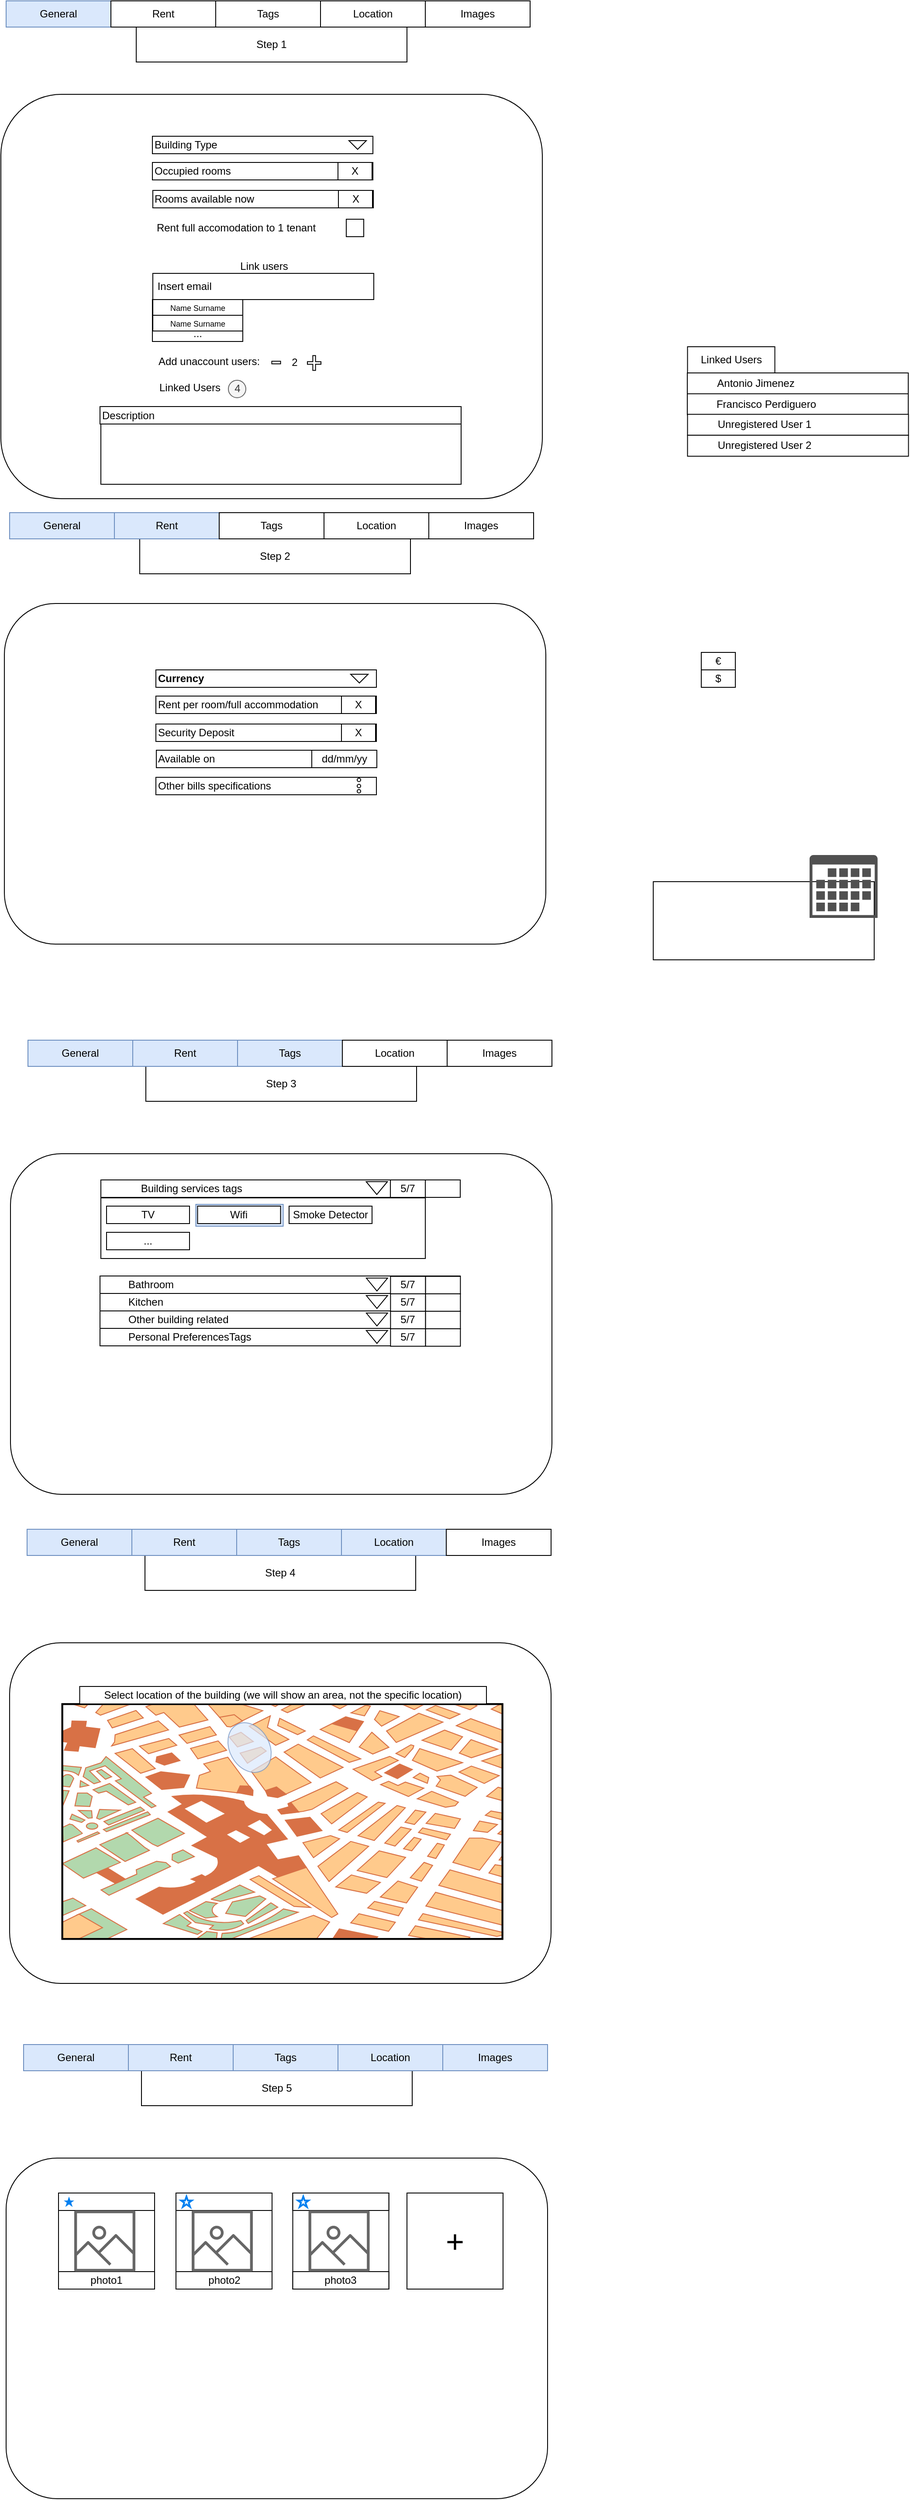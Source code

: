 <mxfile version="22.0.4" type="device">
  <diagram name="Create Building&#39;s Post" id="58qk8amYZC4i2tyVc62f">
    <mxGraphModel dx="1434" dy="774" grid="1" gridSize="10" guides="1" tooltips="1" connect="1" arrows="1" fold="1" page="1" pageScale="1" pageWidth="827" pageHeight="1169" math="0" shadow="0">
      <root>
        <mxCell id="dsDYB3K5QXEbDidPds9u-0" />
        <mxCell id="dsDYB3K5QXEbDidPds9u-1" parent="dsDYB3K5QXEbDidPds9u-0" />
        <mxCell id="wt2irbwT1ydWuY7uJc_d-68" value="" style="rounded=1;whiteSpace=wrap;html=1;" parent="dsDYB3K5QXEbDidPds9u-1" vertex="1">
          <mxGeometry x="344" y="157" width="620" height="463" as="geometry" />
        </mxCell>
        <mxCell id="xL-tOzKnqsiwL6wojlu8-9" value="4" style="ellipse;whiteSpace=wrap;html=1;aspect=fixed;fillColor=#f5f5f5;fontColor=#333333;strokeColor=#666666;" parent="dsDYB3K5QXEbDidPds9u-1" vertex="1">
          <mxGeometry x="604.5" y="484.37" width="20" height="20" as="geometry" />
        </mxCell>
        <mxCell id="wt2irbwT1ydWuY7uJc_d-73" value="&lt;div align=&quot;left&quot;&gt;Building Type&lt;br&gt;&lt;/div&gt;" style="rounded=0;whiteSpace=wrap;html=1;align=left;" parent="dsDYB3K5QXEbDidPds9u-1" vertex="1">
          <mxGeometry x="517.5" y="205" width="252.5" height="20" as="geometry" />
        </mxCell>
        <mxCell id="wt2irbwT1ydWuY7uJc_d-74" value="" style="triangle;whiteSpace=wrap;html=1;rotation=90;" parent="dsDYB3K5QXEbDidPds9u-1" vertex="1">
          <mxGeometry x="747.5" y="205" width="10" height="20" as="geometry" />
        </mxCell>
        <mxCell id="wt2irbwT1ydWuY7uJc_d-75" value="Occupied rooms" style="rounded=0;whiteSpace=wrap;html=1;align=left;" parent="dsDYB3K5QXEbDidPds9u-1" vertex="1">
          <mxGeometry x="517.5" y="235" width="252.5" height="20" as="geometry" />
        </mxCell>
        <mxCell id="wt2irbwT1ydWuY7uJc_d-76" value="X " style="rounded=0;whiteSpace=wrap;html=1;" parent="dsDYB3K5QXEbDidPds9u-1" vertex="1">
          <mxGeometry x="730" y="235" width="39" height="20" as="geometry" />
        </mxCell>
        <mxCell id="wt2irbwT1ydWuY7uJc_d-77" value="Rooms available now" style="rounded=0;whiteSpace=wrap;html=1;align=left;" parent="dsDYB3K5QXEbDidPds9u-1" vertex="1">
          <mxGeometry x="518" y="267" width="252.5" height="20" as="geometry" />
        </mxCell>
        <mxCell id="wt2irbwT1ydWuY7uJc_d-78" value="X " style="rounded=0;whiteSpace=wrap;html=1;" parent="dsDYB3K5QXEbDidPds9u-1" vertex="1">
          <mxGeometry x="730.5" y="267" width="39" height="20" as="geometry" />
        </mxCell>
        <mxCell id="wt2irbwT1ydWuY7uJc_d-79" value="&amp;nbsp;Insert email" style="rounded=0;whiteSpace=wrap;html=1;align=left;" parent="dsDYB3K5QXEbDidPds9u-1" vertex="1">
          <mxGeometry x="518" y="362" width="253" height="30" as="geometry" />
        </mxCell>
        <mxCell id="wt2irbwT1ydWuY7uJc_d-80" value="" style="rounded=0;whiteSpace=wrap;html=1;" parent="dsDYB3K5QXEbDidPds9u-1" vertex="1">
          <mxGeometry x="517.5" y="392" width="103.5" height="48" as="geometry" />
        </mxCell>
        <mxCell id="wt2irbwT1ydWuY7uJc_d-81" value="Step 1" style="rounded=0;whiteSpace=wrap;html=1;" parent="dsDYB3K5QXEbDidPds9u-1" vertex="1">
          <mxGeometry x="499" y="80" width="310" height="40" as="geometry" />
        </mxCell>
        <mxCell id="wt2irbwT1ydWuY7uJc_d-82" value="" style="rounded=1;whiteSpace=wrap;html=1;" parent="dsDYB3K5QXEbDidPds9u-1" vertex="1">
          <mxGeometry x="348" y="740" width="620" height="390" as="geometry" />
        </mxCell>
        <mxCell id="wt2irbwT1ydWuY7uJc_d-83" value="Rent per room/full accommodation" style="rounded=0;whiteSpace=wrap;html=1;align=left;" parent="dsDYB3K5QXEbDidPds9u-1" vertex="1">
          <mxGeometry x="521.5" y="846" width="252.5" height="20" as="geometry" />
        </mxCell>
        <mxCell id="wt2irbwT1ydWuY7uJc_d-84" value="Security Deposit" style="rounded=0;whiteSpace=wrap;html=1;align=left;" parent="dsDYB3K5QXEbDidPds9u-1" vertex="1">
          <mxGeometry x="521.5" y="878" width="252.5" height="20" as="geometry" />
        </mxCell>
        <mxCell id="wt2irbwT1ydWuY7uJc_d-85" value="X " style="rounded=0;whiteSpace=wrap;html=1;" parent="dsDYB3K5QXEbDidPds9u-1" vertex="1">
          <mxGeometry x="734" y="878" width="39" height="20" as="geometry" />
        </mxCell>
        <mxCell id="wt2irbwT1ydWuY7uJc_d-86" value="Available on" style="rounded=0;whiteSpace=wrap;html=1;align=left;" parent="dsDYB3K5QXEbDidPds9u-1" vertex="1">
          <mxGeometry x="522" y="908" width="252.5" height="20" as="geometry" />
        </mxCell>
        <mxCell id="wt2irbwT1ydWuY7uJc_d-87" value="dd/mm/yy" style="rounded=0;whiteSpace=wrap;html=1;" parent="dsDYB3K5QXEbDidPds9u-1" vertex="1">
          <mxGeometry x="700" y="908" width="74.5" height="20" as="geometry" />
        </mxCell>
        <mxCell id="wt2irbwT1ydWuY7uJc_d-88" value="Step 2" style="rounded=0;whiteSpace=wrap;html=1;" parent="dsDYB3K5QXEbDidPds9u-1" vertex="1">
          <mxGeometry x="503" y="666" width="310" height="40" as="geometry" />
        </mxCell>
        <mxCell id="wt2irbwT1ydWuY7uJc_d-89" value="X " style="rounded=0;whiteSpace=wrap;html=1;" parent="dsDYB3K5QXEbDidPds9u-1" vertex="1">
          <mxGeometry x="734" y="846" width="39" height="20" as="geometry" />
        </mxCell>
        <mxCell id="wt2irbwT1ydWuY7uJc_d-90" value="Currency" style="rounded=0;whiteSpace=wrap;html=1;align=left;fontStyle=1" parent="dsDYB3K5QXEbDidPds9u-1" vertex="1">
          <mxGeometry x="521.5" y="816" width="252.5" height="20" as="geometry" />
        </mxCell>
        <mxCell id="wt2irbwT1ydWuY7uJc_d-91" value="" style="triangle;whiteSpace=wrap;html=1;rotation=90;" parent="dsDYB3K5QXEbDidPds9u-1" vertex="1">
          <mxGeometry x="749.5" y="816" width="10" height="20" as="geometry" />
        </mxCell>
        <mxCell id="wt2irbwT1ydWuY7uJc_d-92" value="Other bills specifications" style="rounded=0;whiteSpace=wrap;html=1;align=left;" parent="dsDYB3K5QXEbDidPds9u-1" vertex="1">
          <mxGeometry x="521.5" y="939" width="252.5" height="20" as="geometry" />
        </mxCell>
        <mxCell id="wt2irbwT1ydWuY7uJc_d-93" value="" style="rounded=0;whiteSpace=wrap;html=1;" parent="dsDYB3K5QXEbDidPds9u-1" vertex="1">
          <mxGeometry x="1091" y="1058.5" width="253" height="89.5" as="geometry" />
        </mxCell>
        <mxCell id="wt2irbwT1ydWuY7uJc_d-94" value="" style="rounded=1;whiteSpace=wrap;html=1;" parent="dsDYB3K5QXEbDidPds9u-1" vertex="1">
          <mxGeometry x="355" y="1370" width="620" height="390" as="geometry" />
        </mxCell>
        <mxCell id="wt2irbwT1ydWuY7uJc_d-95" value="&amp;nbsp;&amp;nbsp;&amp;nbsp;&amp;nbsp;&amp;nbsp;&amp;nbsp;&amp;nbsp;&amp;nbsp;&amp;nbsp;&amp;nbsp;&amp;nbsp;&amp;nbsp; Building services tags" style="rounded=0;whiteSpace=wrap;html=1;align=left;" parent="dsDYB3K5QXEbDidPds9u-1" vertex="1">
          <mxGeometry x="458.5" y="1400" width="411.5" height="20" as="geometry" />
        </mxCell>
        <mxCell id="wt2irbwT1ydWuY7uJc_d-96" value="Step 3" style="rounded=0;whiteSpace=wrap;html=1;" parent="dsDYB3K5QXEbDidPds9u-1" vertex="1">
          <mxGeometry x="510" y="1270" width="310" height="40" as="geometry" />
        </mxCell>
        <mxCell id="wt2irbwT1ydWuY7uJc_d-97" value="&amp;nbsp;&amp;nbsp;&amp;nbsp;&amp;nbsp;&amp;nbsp;&amp;nbsp;&amp;nbsp;&amp;nbsp; Bathroom" style="rounded=0;whiteSpace=wrap;html=1;align=left;" parent="dsDYB3K5QXEbDidPds9u-1" vertex="1">
          <mxGeometry x="457.5" y="1510" width="412.5" height="20" as="geometry" />
        </mxCell>
        <mxCell id="wt2irbwT1ydWuY7uJc_d-102" value="Link users" style="text;html=1;align=center;verticalAlign=middle;resizable=0;points=[];autosize=1;strokeColor=none;fillColor=none;" parent="dsDYB3K5QXEbDidPds9u-1" vertex="1">
          <mxGeometry x="604.5" y="339" width="80" height="30" as="geometry" />
        </mxCell>
        <mxCell id="wt2irbwT1ydWuY7uJc_d-103" value="&lt;font style=&quot;font-size: 9px;&quot;&gt;Name Surname&lt;/font&gt;" style="rounded=0;whiteSpace=wrap;html=1;" parent="dsDYB3K5QXEbDidPds9u-1" vertex="1">
          <mxGeometry x="518" y="392" width="103" height="18" as="geometry" />
        </mxCell>
        <mxCell id="wt2irbwT1ydWuY7uJc_d-108" value="&lt;font style=&quot;font-size: 9px;&quot;&gt;Name Surname&lt;/font&gt;" style="rounded=0;whiteSpace=wrap;html=1;" parent="dsDYB3K5QXEbDidPds9u-1" vertex="1">
          <mxGeometry x="518" y="410" width="103" height="18" as="geometry" />
        </mxCell>
        <mxCell id="wt2irbwT1ydWuY7uJc_d-113" value="..." style="text;html=1;align=center;verticalAlign=middle;resizable=0;points=[];autosize=1;strokeColor=none;fillColor=none;" parent="dsDYB3K5QXEbDidPds9u-1" vertex="1">
          <mxGeometry x="554.25" y="416" width="30" height="30" as="geometry" />
        </mxCell>
        <mxCell id="wt2irbwT1ydWuY7uJc_d-115" value="Linked Users" style="text;html=1;align=center;verticalAlign=middle;resizable=0;points=[];autosize=1;strokeColor=none;fillColor=none;" parent="dsDYB3K5QXEbDidPds9u-1" vertex="1">
          <mxGeometry x="510" y="478.37" width="100" height="30" as="geometry" />
        </mxCell>
        <mxCell id="wt2irbwT1ydWuY7uJc_d-126" value="Add unaccount users:" style="text;html=1;align=center;verticalAlign=middle;resizable=0;points=[];autosize=1;strokeColor=none;fillColor=none;" parent="dsDYB3K5QXEbDidPds9u-1" vertex="1">
          <mxGeometry x="512" y="447.87" width="140" height="30" as="geometry" />
        </mxCell>
        <mxCell id="wt2irbwT1ydWuY7uJc_d-127" value="2" style="rounded=0;whiteSpace=wrap;html=1;strokeColor=none;" parent="dsDYB3K5QXEbDidPds9u-1" vertex="1">
          <mxGeometry x="642.25" y="449.87" width="77.25" height="28.5" as="geometry" />
        </mxCell>
        <mxCell id="wt2irbwT1ydWuY7uJc_d-129" value="" style="rounded=0;whiteSpace=wrap;html=1;" parent="dsDYB3K5QXEbDidPds9u-1" vertex="1">
          <mxGeometry x="654.25" y="462.62" width="10" height="3" as="geometry" />
        </mxCell>
        <mxCell id="wt2irbwT1ydWuY7uJc_d-131" value="" style="shape=cross;whiteSpace=wrap;html=1;" parent="dsDYB3K5QXEbDidPds9u-1" vertex="1">
          <mxGeometry x="695" y="456.12" width="15.5" height="17" as="geometry" />
        </mxCell>
        <mxCell id="wt2irbwT1ydWuY7uJc_d-140" value="General" style="rounded=0;whiteSpace=wrap;html=1;fillColor=#dae8fc;strokeColor=#6c8ebf;" parent="dsDYB3K5QXEbDidPds9u-1" vertex="1">
          <mxGeometry x="350" y="50" width="120" height="30" as="geometry" />
        </mxCell>
        <mxCell id="wt2irbwT1ydWuY7uJc_d-141" value="Rent" style="rounded=0;whiteSpace=wrap;html=1;" parent="dsDYB3K5QXEbDidPds9u-1" vertex="1">
          <mxGeometry x="470" y="50" width="120" height="30" as="geometry" />
        </mxCell>
        <mxCell id="wt2irbwT1ydWuY7uJc_d-142" value="Tags" style="rounded=0;whiteSpace=wrap;html=1;" parent="dsDYB3K5QXEbDidPds9u-1" vertex="1">
          <mxGeometry x="590" y="50" width="120" height="30" as="geometry" />
        </mxCell>
        <mxCell id="wt2irbwT1ydWuY7uJc_d-143" value="Location" style="rounded=0;whiteSpace=wrap;html=1;" parent="dsDYB3K5QXEbDidPds9u-1" vertex="1">
          <mxGeometry x="710" y="50" width="120" height="30" as="geometry" />
        </mxCell>
        <mxCell id="wt2irbwT1ydWuY7uJc_d-144" value="Images" style="rounded=0;whiteSpace=wrap;html=1;" parent="dsDYB3K5QXEbDidPds9u-1" vertex="1">
          <mxGeometry x="830" y="50" width="120" height="30" as="geometry" />
        </mxCell>
        <mxCell id="wt2irbwT1ydWuY7uJc_d-145" value="General" style="rounded=0;whiteSpace=wrap;html=1;fillColor=#dae8fc;strokeColor=#6c8ebf;" parent="dsDYB3K5QXEbDidPds9u-1" vertex="1">
          <mxGeometry x="354" y="636" width="120" height="30" as="geometry" />
        </mxCell>
        <mxCell id="wt2irbwT1ydWuY7uJc_d-146" value="Rent" style="rounded=0;whiteSpace=wrap;html=1;fillColor=#dae8fc;strokeColor=#6c8ebf;" parent="dsDYB3K5QXEbDidPds9u-1" vertex="1">
          <mxGeometry x="474" y="636" width="120" height="30" as="geometry" />
        </mxCell>
        <mxCell id="wt2irbwT1ydWuY7uJc_d-147" value="Tags" style="rounded=0;whiteSpace=wrap;html=1;" parent="dsDYB3K5QXEbDidPds9u-1" vertex="1">
          <mxGeometry x="594" y="636" width="120" height="30" as="geometry" />
        </mxCell>
        <mxCell id="wt2irbwT1ydWuY7uJc_d-148" value="Location" style="rounded=0;whiteSpace=wrap;html=1;" parent="dsDYB3K5QXEbDidPds9u-1" vertex="1">
          <mxGeometry x="714" y="636" width="120" height="30" as="geometry" />
        </mxCell>
        <mxCell id="wt2irbwT1ydWuY7uJc_d-149" value="Images" style="rounded=0;whiteSpace=wrap;html=1;" parent="dsDYB3K5QXEbDidPds9u-1" vertex="1">
          <mxGeometry x="834" y="636" width="120" height="30" as="geometry" />
        </mxCell>
        <mxCell id="wt2irbwT1ydWuY7uJc_d-150" value="General" style="rounded=0;whiteSpace=wrap;html=1;fillColor=#dae8fc;strokeColor=#6c8ebf;" parent="dsDYB3K5QXEbDidPds9u-1" vertex="1">
          <mxGeometry x="375" y="1240" width="120" height="30" as="geometry" />
        </mxCell>
        <mxCell id="wt2irbwT1ydWuY7uJc_d-151" value="Rent" style="rounded=0;whiteSpace=wrap;html=1;fillColor=#dae8fc;strokeColor=#6c8ebf;" parent="dsDYB3K5QXEbDidPds9u-1" vertex="1">
          <mxGeometry x="495" y="1240" width="120" height="30" as="geometry" />
        </mxCell>
        <mxCell id="wt2irbwT1ydWuY7uJc_d-152" value="Tags" style="rounded=0;whiteSpace=wrap;html=1;fillColor=#dae8fc;strokeColor=#6c8ebf;" parent="dsDYB3K5QXEbDidPds9u-1" vertex="1">
          <mxGeometry x="615" y="1240" width="120" height="30" as="geometry" />
        </mxCell>
        <mxCell id="wt2irbwT1ydWuY7uJc_d-153" value="Location" style="rounded=0;whiteSpace=wrap;html=1;" parent="dsDYB3K5QXEbDidPds9u-1" vertex="1">
          <mxGeometry x="735" y="1240" width="120" height="30" as="geometry" />
        </mxCell>
        <mxCell id="wt2irbwT1ydWuY7uJc_d-154" value="Images" style="rounded=0;whiteSpace=wrap;html=1;" parent="dsDYB3K5QXEbDidPds9u-1" vertex="1">
          <mxGeometry x="855" y="1240" width="120" height="30" as="geometry" />
        </mxCell>
        <mxCell id="xL-tOzKnqsiwL6wojlu8-4" value="" style="shape=image;html=1;verticalAlign=top;verticalLabelPosition=bottom;labelBackgroundColor=#ffffff;imageAspect=0;aspect=fixed;image=https://cdn4.iconfinder.com/data/icons/48-bubbles/48/30.User-128.png" parent="dsDYB3K5QXEbDidPds9u-1" vertex="1">
          <mxGeometry x="520" y="394.5" width="15" height="15" as="geometry" />
        </mxCell>
        <mxCell id="xL-tOzKnqsiwL6wojlu8-5" value="" style="shape=image;html=1;verticalAlign=top;verticalLabelPosition=bottom;labelBackgroundColor=#ffffff;imageAspect=0;aspect=fixed;image=https://cdn4.iconfinder.com/data/icons/48-bubbles/48/30.User-128.png" parent="dsDYB3K5QXEbDidPds9u-1" vertex="1">
          <mxGeometry x="520" y="411.5" width="15" height="15" as="geometry" />
        </mxCell>
        <mxCell id="wt2irbwT1ydWuY7uJc_d-67" value="" style="ellipse;whiteSpace=wrap;html=1;" parent="dsDYB3K5QXEbDidPds9u-1" vertex="1">
          <mxGeometry x="1132" y="481" width="13" height="14" as="geometry" />
        </mxCell>
        <mxCell id="wt2irbwT1ydWuY7uJc_d-114" value="" style="rounded=0;whiteSpace=wrap;html=1;" parent="dsDYB3K5QXEbDidPds9u-1" vertex="1">
          <mxGeometry x="1130" y="476" width="253" height="24" as="geometry" />
        </mxCell>
        <mxCell id="wt2irbwT1ydWuY7uJc_d-116" value="Antonio Jimenez" style="text;html=1;align=center;verticalAlign=middle;resizable=0;points=[];autosize=1;strokeColor=none;fillColor=none;" parent="dsDYB3K5QXEbDidPds9u-1" vertex="1">
          <mxGeometry x="1152.5" y="473.13" width="110" height="30" as="geometry" />
        </mxCell>
        <mxCell id="wt2irbwT1ydWuY7uJc_d-119" value="" style="shape=image;verticalLabelPosition=bottom;labelBackgroundColor=default;verticalAlign=top;aspect=fixed;imageAspect=0;image=https://cdn0.iconfinder.com/data/icons/trash-13/100/trash_bin_recycle_waste_rubbish-04-512.png;" parent="dsDYB3K5QXEbDidPds9u-1" vertex="1">
          <mxGeometry x="1359.5" y="476" width="24.25" height="24.25" as="geometry" />
        </mxCell>
        <mxCell id="wt2irbwT1ydWuY7uJc_d-120" value="" style="ellipse;whiteSpace=wrap;html=1;" parent="dsDYB3K5QXEbDidPds9u-1" vertex="1">
          <mxGeometry x="1132" y="504.87" width="13" height="14" as="geometry" />
        </mxCell>
        <mxCell id="wt2irbwT1ydWuY7uJc_d-121" value="" style="rounded=0;whiteSpace=wrap;html=1;" parent="dsDYB3K5QXEbDidPds9u-1" vertex="1">
          <mxGeometry x="1130" y="499.87" width="253" height="24" as="geometry" />
        </mxCell>
        <mxCell id="wt2irbwT1ydWuY7uJc_d-122" value="Francisco Perdiguero" style="text;html=1;align=center;verticalAlign=middle;resizable=0;points=[];autosize=1;strokeColor=none;fillColor=none;" parent="dsDYB3K5QXEbDidPds9u-1" vertex="1">
          <mxGeometry x="1150" y="497" width="140" height="30" as="geometry" />
        </mxCell>
        <mxCell id="wt2irbwT1ydWuY7uJc_d-125" value="" style="shape=image;verticalLabelPosition=bottom;labelBackgroundColor=default;verticalAlign=top;aspect=fixed;imageAspect=0;image=https://cdn0.iconfinder.com/data/icons/trash-13/100/trash_bin_recycle_waste_rubbish-04-512.png;" parent="dsDYB3K5QXEbDidPds9u-1" vertex="1">
          <mxGeometry x="1359.5" y="499.87" width="24.25" height="24.25" as="geometry" />
        </mxCell>
        <mxCell id="xL-tOzKnqsiwL6wojlu8-6" value="" style="shape=image;html=1;verticalAlign=top;verticalLabelPosition=bottom;labelBackgroundColor=#ffffff;imageAspect=0;aspect=fixed;image=https://cdn4.iconfinder.com/data/icons/48-bubbles/48/30.User-128.png" parent="dsDYB3K5QXEbDidPds9u-1" vertex="1">
          <mxGeometry x="1134" y="480" width="15" height="15" as="geometry" />
        </mxCell>
        <mxCell id="xL-tOzKnqsiwL6wojlu8-7" value="" style="shape=image;html=1;verticalAlign=top;verticalLabelPosition=bottom;labelBackgroundColor=#ffffff;imageAspect=0;aspect=fixed;image=https://cdn4.iconfinder.com/data/icons/48-bubbles/48/30.User-128.png" parent="dsDYB3K5QXEbDidPds9u-1" vertex="1">
          <mxGeometry x="1134" y="505" width="15" height="15" as="geometry" />
        </mxCell>
        <mxCell id="6D1Ae3liCXpl_q0b54W5-2" value="" style="ellipse;whiteSpace=wrap;html=1;" parent="dsDYB3K5QXEbDidPds9u-1" vertex="1">
          <mxGeometry x="1132.25" y="528.38" width="13" height="14" as="geometry" />
        </mxCell>
        <mxCell id="6D1Ae3liCXpl_q0b54W5-3" value="" style="rounded=0;whiteSpace=wrap;html=1;" parent="dsDYB3K5QXEbDidPds9u-1" vertex="1">
          <mxGeometry x="1130.25" y="523.38" width="253" height="24" as="geometry" />
        </mxCell>
        <mxCell id="6D1Ae3liCXpl_q0b54W5-4" value="" style="shape=image;verticalLabelPosition=bottom;labelBackgroundColor=default;verticalAlign=top;aspect=fixed;imageAspect=0;image=https://cdn0.iconfinder.com/data/icons/trash-13/100/trash_bin_recycle_waste_rubbish-04-512.png;" parent="dsDYB3K5QXEbDidPds9u-1" vertex="1">
          <mxGeometry x="1359.75" y="523.38" width="24.25" height="24.25" as="geometry" />
        </mxCell>
        <mxCell id="6D1Ae3liCXpl_q0b54W5-5" value="" style="shape=image;html=1;verticalAlign=top;verticalLabelPosition=bottom;labelBackgroundColor=#ffffff;imageAspect=0;aspect=fixed;image=https://cdn4.iconfinder.com/data/icons/48-bubbles/48/30.User-128.png" parent="dsDYB3K5QXEbDidPds9u-1" vertex="1">
          <mxGeometry x="1134.25" y="528.51" width="15" height="15" as="geometry" />
        </mxCell>
        <mxCell id="6D1Ae3liCXpl_q0b54W5-6" value="Unregistered User 1" style="text;html=1;align=center;verticalAlign=middle;resizable=0;points=[];autosize=1;strokeColor=none;fillColor=none;" parent="dsDYB3K5QXEbDidPds9u-1" vertex="1">
          <mxGeometry x="1148" y="520" width="140" height="30" as="geometry" />
        </mxCell>
        <mxCell id="6D1Ae3liCXpl_q0b54W5-11" value="" style="ellipse;whiteSpace=wrap;html=1;" parent="dsDYB3K5QXEbDidPds9u-1" vertex="1">
          <mxGeometry x="1132.25" y="552.38" width="13" height="14" as="geometry" />
        </mxCell>
        <mxCell id="6D1Ae3liCXpl_q0b54W5-12" value="" style="rounded=0;whiteSpace=wrap;html=1;" parent="dsDYB3K5QXEbDidPds9u-1" vertex="1">
          <mxGeometry x="1130.25" y="547.38" width="253" height="24" as="geometry" />
        </mxCell>
        <mxCell id="6D1Ae3liCXpl_q0b54W5-13" value="" style="shape=image;verticalLabelPosition=bottom;labelBackgroundColor=default;verticalAlign=top;aspect=fixed;imageAspect=0;image=https://cdn0.iconfinder.com/data/icons/trash-13/100/trash_bin_recycle_waste_rubbish-04-512.png;" parent="dsDYB3K5QXEbDidPds9u-1" vertex="1">
          <mxGeometry x="1359.75" y="547.38" width="24.25" height="24.25" as="geometry" />
        </mxCell>
        <mxCell id="6D1Ae3liCXpl_q0b54W5-14" value="" style="shape=image;html=1;verticalAlign=top;verticalLabelPosition=bottom;labelBackgroundColor=#ffffff;imageAspect=0;aspect=fixed;image=https://cdn4.iconfinder.com/data/icons/48-bubbles/48/30.User-128.png" parent="dsDYB3K5QXEbDidPds9u-1" vertex="1">
          <mxGeometry x="1134.25" y="552.51" width="15" height="15" as="geometry" />
        </mxCell>
        <mxCell id="6D1Ae3liCXpl_q0b54W5-15" value="Unregistered User 2" style="text;html=1;align=center;verticalAlign=middle;resizable=0;points=[];autosize=1;strokeColor=none;fillColor=none;" parent="dsDYB3K5QXEbDidPds9u-1" vertex="1">
          <mxGeometry x="1148" y="544" width="140" height="30" as="geometry" />
        </mxCell>
        <mxCell id="zMBU4J6VDZ2-IQMpTyG5-1" value="Linked Users" style="text;html=1;align=center;verticalAlign=middle;resizable=0;points=[];autosize=1;strokeColor=default;fillColor=none;" parent="dsDYB3K5QXEbDidPds9u-1" vertex="1">
          <mxGeometry x="1130.25" y="446" width="100" height="30" as="geometry" />
        </mxCell>
        <mxCell id="zMBU4J6VDZ2-IQMpTyG5-3" value="" style="rounded=0;whiteSpace=wrap;html=1;" parent="dsDYB3K5QXEbDidPds9u-1" vertex="1">
          <mxGeometry x="739.5" y="300" width="20" height="20" as="geometry" />
        </mxCell>
        <mxCell id="zMBU4J6VDZ2-IQMpTyG5-4" value="Rent full accomodation to 1 tenant" style="text;html=1;align=center;verticalAlign=middle;resizable=0;points=[];autosize=1;strokeColor=none;fillColor=none;" parent="dsDYB3K5QXEbDidPds9u-1" vertex="1">
          <mxGeometry x="508" y="295.37" width="210" height="30" as="geometry" />
        </mxCell>
        <mxCell id="zMBU4J6VDZ2-IQMpTyG5-9" value="" style="shape=image;html=1;verticalAlign=top;verticalLabelPosition=bottom;labelBackgroundColor=#ffffff;imageAspect=0;aspect=fixed;image=https://cdn3.iconfinder.com/data/icons/user-interface-169/32/checkmark-128.png" parent="dsDYB3K5QXEbDidPds9u-1" vertex="1">
          <mxGeometry x="739" y="301" width="22" height="22" as="geometry" />
        </mxCell>
        <mxCell id="zMBU4J6VDZ2-IQMpTyG5-10" value="€" style="rounded=0;whiteSpace=wrap;html=1;" parent="dsDYB3K5QXEbDidPds9u-1" vertex="1">
          <mxGeometry x="1146" y="796" width="39" height="20" as="geometry" />
        </mxCell>
        <mxCell id="zMBU4J6VDZ2-IQMpTyG5-11" value="$" style="rounded=0;whiteSpace=wrap;html=1;" parent="dsDYB3K5QXEbDidPds9u-1" vertex="1">
          <mxGeometry x="1146" y="816" width="39" height="20" as="geometry" />
        </mxCell>
        <mxCell id="cbe03mHEDEkwIxeUH7mK-1" value="" style="sketch=0;pointerEvents=1;shadow=0;dashed=0;html=1;strokeColor=none;fillColor=#505050;labelPosition=center;verticalLabelPosition=bottom;verticalAlign=top;outlineConnect=0;align=center;shape=mxgraph.office.concepts.calendar;" parent="dsDYB3K5QXEbDidPds9u-1" vertex="1">
          <mxGeometry x="1270" y="1028" width="77.88" height="72" as="geometry" />
        </mxCell>
        <mxCell id="cbe03mHEDEkwIxeUH7mK-3" value="" style="ellipse;whiteSpace=wrap;html=1;aspect=fixed;" parent="dsDYB3K5QXEbDidPds9u-1" vertex="1">
          <mxGeometry x="752" y="940" width="4" height="4" as="geometry" />
        </mxCell>
        <mxCell id="cbe03mHEDEkwIxeUH7mK-6" value="" style="ellipse;whiteSpace=wrap;html=1;aspect=fixed;" parent="dsDYB3K5QXEbDidPds9u-1" vertex="1">
          <mxGeometry x="752" y="947" width="4" height="4" as="geometry" />
        </mxCell>
        <mxCell id="cbe03mHEDEkwIxeUH7mK-7" value="" style="ellipse;whiteSpace=wrap;html=1;aspect=fixed;" parent="dsDYB3K5QXEbDidPds9u-1" vertex="1">
          <mxGeometry x="752" y="953" width="4" height="4" as="geometry" />
        </mxCell>
        <mxCell id="6LwEzOmbxXwbZewZYGdE-0" value="Description" style="rounded=0;whiteSpace=wrap;html=1;align=left;" parent="dsDYB3K5QXEbDidPds9u-1" vertex="1">
          <mxGeometry x="457.5" y="514.5" width="413.5" height="20" as="geometry" />
        </mxCell>
        <mxCell id="6LwEzOmbxXwbZewZYGdE-1" value="" style="rounded=0;whiteSpace=wrap;html=1;align=left;" parent="dsDYB3K5QXEbDidPds9u-1" vertex="1">
          <mxGeometry x="458.5" y="534.5" width="412.5" height="69" as="geometry" />
        </mxCell>
        <mxCell id="R0OsUcS0e61uOVuZ52eD-0" value="" style="rounded=1;whiteSpace=wrap;html=1;" parent="dsDYB3K5QXEbDidPds9u-1" vertex="1">
          <mxGeometry x="350" y="2520" width="620" height="390" as="geometry" />
        </mxCell>
        <mxCell id="R0OsUcS0e61uOVuZ52eD-2" value="Step 5" style="rounded=0;whiteSpace=wrap;html=1;" parent="dsDYB3K5QXEbDidPds9u-1" vertex="1">
          <mxGeometry x="505" y="2420" width="310" height="40" as="geometry" />
        </mxCell>
        <mxCell id="R0OsUcS0e61uOVuZ52eD-8" value="General" style="rounded=0;whiteSpace=wrap;html=1;fillColor=#dae8fc;strokeColor=#6c8ebf;" parent="dsDYB3K5QXEbDidPds9u-1" vertex="1">
          <mxGeometry x="370" y="2390" width="120" height="30" as="geometry" />
        </mxCell>
        <mxCell id="R0OsUcS0e61uOVuZ52eD-9" value="Rent" style="rounded=0;whiteSpace=wrap;html=1;fillColor=#dae8fc;strokeColor=#6c8ebf;" parent="dsDYB3K5QXEbDidPds9u-1" vertex="1">
          <mxGeometry x="490" y="2390" width="120" height="30" as="geometry" />
        </mxCell>
        <mxCell id="R0OsUcS0e61uOVuZ52eD-10" value="Tags" style="rounded=0;whiteSpace=wrap;html=1;fillColor=#dae8fc;strokeColor=#6c8ebf;" parent="dsDYB3K5QXEbDidPds9u-1" vertex="1">
          <mxGeometry x="610" y="2390" width="120" height="30" as="geometry" />
        </mxCell>
        <mxCell id="R0OsUcS0e61uOVuZ52eD-11" value="Location" style="rounded=0;whiteSpace=wrap;html=1;fillColor=#dae8fc;strokeColor=#6c8ebf;" parent="dsDYB3K5QXEbDidPds9u-1" vertex="1">
          <mxGeometry x="730" y="2390" width="120" height="30" as="geometry" />
        </mxCell>
        <mxCell id="R0OsUcS0e61uOVuZ52eD-12" value="Images" style="rounded=0;whiteSpace=wrap;html=1;fillColor=#dae8fc;strokeColor=#6c8ebf;" parent="dsDYB3K5QXEbDidPds9u-1" vertex="1">
          <mxGeometry x="850" y="2390" width="120" height="30" as="geometry" />
        </mxCell>
        <mxCell id="R0OsUcS0e61uOVuZ52eD-14" value="" style="whiteSpace=wrap;html=1;aspect=fixed;" parent="dsDYB3K5QXEbDidPds9u-1" vertex="1">
          <mxGeometry x="410" y="2560" width="110" height="110" as="geometry" />
        </mxCell>
        <mxCell id="R0OsUcS0e61uOVuZ52eD-15" value="" style="rounded=0;whiteSpace=wrap;html=1;" parent="dsDYB3K5QXEbDidPds9u-1" vertex="1">
          <mxGeometry x="410" y="2560" width="110" height="20" as="geometry" />
        </mxCell>
        <mxCell id="R0OsUcS0e61uOVuZ52eD-16" value="photo1" style="rounded=0;whiteSpace=wrap;html=1;" parent="dsDYB3K5QXEbDidPds9u-1" vertex="1">
          <mxGeometry x="410" y="2650" width="110" height="20" as="geometry" />
        </mxCell>
        <mxCell id="R0OsUcS0e61uOVuZ52eD-17" value="" style="html=1;verticalLabelPosition=bottom;labelBackgroundColor=#ffffff;verticalAlign=top;shadow=0;dashed=0;strokeWidth=2;shape=mxgraph.ios7.misc.star;fillColor=#0080f0;strokeColor=none;sketch=0;" parent="dsDYB3K5QXEbDidPds9u-1" vertex="1">
          <mxGeometry x="416" y="2564" width="12" height="12" as="geometry" />
        </mxCell>
        <mxCell id="R0OsUcS0e61uOVuZ52eD-19" value="" style="shape=image;html=1;verticalAlign=top;verticalLabelPosition=bottom;labelBackgroundColor=#ffffff;imageAspect=0;aspect=fixed;image=https://cdn4.iconfinder.com/data/icons/essentials-73/24/039_-_Cross-128.png" parent="dsDYB3K5QXEbDidPds9u-1" vertex="1">
          <mxGeometry x="505" y="2564" width="12" height="12" as="geometry" />
        </mxCell>
        <mxCell id="R0OsUcS0e61uOVuZ52eD-22" value="" style="sketch=0;outlineConnect=0;fontColor=#232F3E;gradientColor=none;fillColor=#666666;strokeColor=none;dashed=0;verticalLabelPosition=bottom;verticalAlign=top;align=center;html=1;fontSize=12;fontStyle=0;aspect=fixed;pointerEvents=1;shape=mxgraph.aws4.container_registry_image;" parent="dsDYB3K5QXEbDidPds9u-1" vertex="1">
          <mxGeometry x="428" y="2580" width="70" height="70" as="geometry" />
        </mxCell>
        <mxCell id="R0OsUcS0e61uOVuZ52eD-23" value="" style="whiteSpace=wrap;html=1;aspect=fixed;" parent="dsDYB3K5QXEbDidPds9u-1" vertex="1">
          <mxGeometry x="544.5" y="2560" width="110" height="110" as="geometry" />
        </mxCell>
        <mxCell id="R0OsUcS0e61uOVuZ52eD-24" value="" style="rounded=0;whiteSpace=wrap;html=1;" parent="dsDYB3K5QXEbDidPds9u-1" vertex="1">
          <mxGeometry x="544.5" y="2560" width="110" height="20" as="geometry" />
        </mxCell>
        <mxCell id="R0OsUcS0e61uOVuZ52eD-25" value="photo2" style="rounded=0;whiteSpace=wrap;html=1;" parent="dsDYB3K5QXEbDidPds9u-1" vertex="1">
          <mxGeometry x="544.5" y="2650" width="110" height="20" as="geometry" />
        </mxCell>
        <mxCell id="R0OsUcS0e61uOVuZ52eD-27" value="" style="shape=image;html=1;verticalAlign=top;verticalLabelPosition=bottom;labelBackgroundColor=#ffffff;imageAspect=0;aspect=fixed;image=https://cdn4.iconfinder.com/data/icons/essentials-73/24/039_-_Cross-128.png" parent="dsDYB3K5QXEbDidPds9u-1" vertex="1">
          <mxGeometry x="639.5" y="2564" width="12" height="12" as="geometry" />
        </mxCell>
        <mxCell id="R0OsUcS0e61uOVuZ52eD-28" value="" style="sketch=0;outlineConnect=0;fontColor=#232F3E;gradientColor=none;fillColor=#666666;strokeColor=none;dashed=0;verticalLabelPosition=bottom;verticalAlign=top;align=center;html=1;fontSize=12;fontStyle=0;aspect=fixed;pointerEvents=1;shape=mxgraph.aws4.container_registry_image;" parent="dsDYB3K5QXEbDidPds9u-1" vertex="1">
          <mxGeometry x="562.5" y="2580" width="70" height="70" as="geometry" />
        </mxCell>
        <mxCell id="R0OsUcS0e61uOVuZ52eD-18" value="" style="html=1;verticalLabelPosition=bottom;align=center;labelBackgroundColor=#ffffff;verticalAlign=top;strokeWidth=2;strokeColor=#0080F0;shadow=0;dashed=0;shape=mxgraph.ios7.icons.star;" parent="dsDYB3K5QXEbDidPds9u-1" vertex="1">
          <mxGeometry x="550.5" y="2564" width="12" height="12" as="geometry" />
        </mxCell>
        <mxCell id="R0OsUcS0e61uOVuZ52eD-29" value="" style="whiteSpace=wrap;html=1;aspect=fixed;" parent="dsDYB3K5QXEbDidPds9u-1" vertex="1">
          <mxGeometry x="678.25" y="2560" width="110" height="110" as="geometry" />
        </mxCell>
        <mxCell id="R0OsUcS0e61uOVuZ52eD-30" value="" style="rounded=0;whiteSpace=wrap;html=1;" parent="dsDYB3K5QXEbDidPds9u-1" vertex="1">
          <mxGeometry x="678.25" y="2560" width="110" height="20" as="geometry" />
        </mxCell>
        <mxCell id="R0OsUcS0e61uOVuZ52eD-31" value="photo3" style="rounded=0;whiteSpace=wrap;html=1;" parent="dsDYB3K5QXEbDidPds9u-1" vertex="1">
          <mxGeometry x="678.25" y="2650" width="110" height="20" as="geometry" />
        </mxCell>
        <mxCell id="R0OsUcS0e61uOVuZ52eD-32" value="" style="shape=image;html=1;verticalAlign=top;verticalLabelPosition=bottom;labelBackgroundColor=#ffffff;imageAspect=0;aspect=fixed;image=https://cdn4.iconfinder.com/data/icons/essentials-73/24/039_-_Cross-128.png" parent="dsDYB3K5QXEbDidPds9u-1" vertex="1">
          <mxGeometry x="773.25" y="2564" width="12" height="12" as="geometry" />
        </mxCell>
        <mxCell id="R0OsUcS0e61uOVuZ52eD-33" value="" style="sketch=0;outlineConnect=0;fontColor=#232F3E;gradientColor=none;fillColor=#666666;strokeColor=none;dashed=0;verticalLabelPosition=bottom;verticalAlign=top;align=center;html=1;fontSize=12;fontStyle=0;aspect=fixed;pointerEvents=1;shape=mxgraph.aws4.container_registry_image;" parent="dsDYB3K5QXEbDidPds9u-1" vertex="1">
          <mxGeometry x="696.25" y="2580" width="70" height="70" as="geometry" />
        </mxCell>
        <mxCell id="R0OsUcS0e61uOVuZ52eD-34" value="" style="html=1;verticalLabelPosition=bottom;align=center;labelBackgroundColor=#ffffff;verticalAlign=top;strokeWidth=2;strokeColor=#0080F0;shadow=0;dashed=0;shape=mxgraph.ios7.icons.star;" parent="dsDYB3K5QXEbDidPds9u-1" vertex="1">
          <mxGeometry x="684.25" y="2564" width="12" height="12" as="geometry" />
        </mxCell>
        <mxCell id="R0OsUcS0e61uOVuZ52eD-35" value="&lt;font style=&quot;font-size: 36px;&quot;&gt;+&lt;/font&gt;" style="whiteSpace=wrap;html=1;aspect=fixed;" parent="dsDYB3K5QXEbDidPds9u-1" vertex="1">
          <mxGeometry x="809" y="2560" width="110" height="110" as="geometry" />
        </mxCell>
        <mxCell id="ROSuupKm63P1LUin0Mub-1" value="" style="rounded=1;whiteSpace=wrap;html=1;" parent="dsDYB3K5QXEbDidPds9u-1" vertex="1">
          <mxGeometry x="354" y="1930" width="620" height="390" as="geometry" />
        </mxCell>
        <mxCell id="ROSuupKm63P1LUin0Mub-3" value="Step 4" style="rounded=0;whiteSpace=wrap;html=1;" parent="dsDYB3K5QXEbDidPds9u-1" vertex="1">
          <mxGeometry x="509" y="1830" width="310" height="40" as="geometry" />
        </mxCell>
        <mxCell id="ROSuupKm63P1LUin0Mub-9" value="General" style="rounded=0;whiteSpace=wrap;html=1;fillColor=#dae8fc;strokeColor=#6c8ebf;" parent="dsDYB3K5QXEbDidPds9u-1" vertex="1">
          <mxGeometry x="374" y="1800" width="120" height="30" as="geometry" />
        </mxCell>
        <mxCell id="ROSuupKm63P1LUin0Mub-10" value="Rent" style="rounded=0;whiteSpace=wrap;html=1;fillColor=#dae8fc;strokeColor=#6c8ebf;" parent="dsDYB3K5QXEbDidPds9u-1" vertex="1">
          <mxGeometry x="494" y="1800" width="120" height="30" as="geometry" />
        </mxCell>
        <mxCell id="ROSuupKm63P1LUin0Mub-11" value="Tags" style="rounded=0;whiteSpace=wrap;html=1;fillColor=#dae8fc;strokeColor=#6c8ebf;" parent="dsDYB3K5QXEbDidPds9u-1" vertex="1">
          <mxGeometry x="614" y="1800" width="120" height="30" as="geometry" />
        </mxCell>
        <mxCell id="ROSuupKm63P1LUin0Mub-12" value="Location" style="rounded=0;whiteSpace=wrap;html=1;fillColor=#dae8fc;strokeColor=#6c8ebf;" parent="dsDYB3K5QXEbDidPds9u-1" vertex="1">
          <mxGeometry x="734" y="1800" width="120" height="30" as="geometry" />
        </mxCell>
        <mxCell id="ROSuupKm63P1LUin0Mub-13" value="Images" style="rounded=0;whiteSpace=wrap;html=1;" parent="dsDYB3K5QXEbDidPds9u-1" vertex="1">
          <mxGeometry x="854" y="1800" width="120" height="30" as="geometry" />
        </mxCell>
        <mxCell id="ROSuupKm63P1LUin0Mub-0" value="" style="verticalLabelPosition=bottom;shadow=0;dashed=0;align=center;html=1;verticalAlign=top;strokeWidth=1;shape=mxgraph.mockup.misc.map;" parent="dsDYB3K5QXEbDidPds9u-1" vertex="1">
          <mxGeometry x="414" y="2000" width="506" height="270" as="geometry" />
        </mxCell>
        <mxCell id="QRi11fynyKy9cddVFHQd-0" value="Select location of the building (we will show an area, not the specific location)" style="rounded=0;whiteSpace=wrap;html=1;" parent="dsDYB3K5QXEbDidPds9u-1" vertex="1">
          <mxGeometry x="434.25" y="1980" width="465.75" height="20" as="geometry" />
        </mxCell>
        <mxCell id="QRi11fynyKy9cddVFHQd-1" value="" style="ellipse;whiteSpace=wrap;html=1;fillColor=#dae8fc;strokeColor=#6c8ebf;rotation=-30;opacity=70;" parent="dsDYB3K5QXEbDidPds9u-1" vertex="1">
          <mxGeometry x="606" y="2020" width="45.5" height="60" as="geometry" />
        </mxCell>
        <mxCell id="QRi11fynyKy9cddVFHQd-3" value="&amp;nbsp;&amp;nbsp;&amp;nbsp;&amp;nbsp;&amp;nbsp;&amp;nbsp;&amp;nbsp;&amp;nbsp; Kitchen" style="rounded=0;whiteSpace=wrap;html=1;align=left;" parent="dsDYB3K5QXEbDidPds9u-1" vertex="1">
          <mxGeometry x="457.5" y="1530" width="412.5" height="20" as="geometry" />
        </mxCell>
        <mxCell id="QRi11fynyKy9cddVFHQd-4" value="&amp;nbsp;&amp;nbsp;&amp;nbsp;&amp;nbsp;&amp;nbsp;&amp;nbsp;&amp;nbsp;&amp;nbsp; Other building related" style="rounded=0;whiteSpace=wrap;html=1;align=left;" parent="dsDYB3K5QXEbDidPds9u-1" vertex="1">
          <mxGeometry x="457.5" y="1550" width="412.5" height="20" as="geometry" />
        </mxCell>
        <mxCell id="QRi11fynyKy9cddVFHQd-5" value="&amp;nbsp;&amp;nbsp;&amp;nbsp;&amp;nbsp;&amp;nbsp;&amp;nbsp;&amp;nbsp;&amp;nbsp; Personal PreferencesTags" style="rounded=0;whiteSpace=wrap;html=1;align=left;" parent="dsDYB3K5QXEbDidPds9u-1" vertex="1">
          <mxGeometry x="457.5" y="1570" width="412.5" height="20" as="geometry" />
        </mxCell>
        <mxCell id="QRi11fynyKy9cddVFHQd-6" value="" style="triangle;whiteSpace=wrap;html=1;rotation=90;" parent="dsDYB3K5QXEbDidPds9u-1" vertex="1">
          <mxGeometry x="767.07" y="1397.19" width="14.75" height="24.38" as="geometry" />
        </mxCell>
        <mxCell id="QRi11fynyKy9cddVFHQd-7" value="" style="rounded=0;whiteSpace=wrap;html=1;" parent="dsDYB3K5QXEbDidPds9u-1" vertex="1">
          <mxGeometry x="830" y="1400" width="40" height="20" as="geometry" />
        </mxCell>
        <mxCell id="QRi11fynyKy9cddVFHQd-8" value="5/7" style="rounded=0;whiteSpace=wrap;html=1;" parent="dsDYB3K5QXEbDidPds9u-1" vertex="1">
          <mxGeometry x="790" y="1400" width="40" height="20" as="geometry" />
        </mxCell>
        <mxCell id="QRi11fynyKy9cddVFHQd-9" value="" style="shape=image;html=1;verticalAlign=top;verticalLabelPosition=bottom;labelBackgroundColor=#ffffff;imageAspect=0;aspect=fixed;image=https://cdn3.iconfinder.com/data/icons/snowish/128x128/actions/edit-clear.png" parent="dsDYB3K5QXEbDidPds9u-1" vertex="1">
          <mxGeometry x="840" y="1400" width="21.57" height="21.57" as="geometry" />
        </mxCell>
        <mxCell id="QRi11fynyKy9cddVFHQd-10" value="" style="triangle;whiteSpace=wrap;html=1;rotation=90;" parent="dsDYB3K5QXEbDidPds9u-1" vertex="1">
          <mxGeometry x="767.25" y="1507.62" width="14.75" height="24.38" as="geometry" />
        </mxCell>
        <mxCell id="QRi11fynyKy9cddVFHQd-11" value="" style="rounded=0;whiteSpace=wrap;html=1;" parent="dsDYB3K5QXEbDidPds9u-1" vertex="1">
          <mxGeometry x="830.18" y="1510.43" width="40" height="20" as="geometry" />
        </mxCell>
        <mxCell id="QRi11fynyKy9cddVFHQd-12" value="5/7" style="rounded=0;whiteSpace=wrap;html=1;" parent="dsDYB3K5QXEbDidPds9u-1" vertex="1">
          <mxGeometry x="790.18" y="1510.43" width="40" height="20" as="geometry" />
        </mxCell>
        <mxCell id="QRi11fynyKy9cddVFHQd-13" value="" style="shape=image;html=1;verticalAlign=top;verticalLabelPosition=bottom;labelBackgroundColor=#ffffff;imageAspect=0;aspect=fixed;image=https://cdn3.iconfinder.com/data/icons/snowish/128x128/actions/edit-clear.png" parent="dsDYB3K5QXEbDidPds9u-1" vertex="1">
          <mxGeometry x="840.18" y="1510.43" width="21.57" height="21.57" as="geometry" />
        </mxCell>
        <mxCell id="QRi11fynyKy9cddVFHQd-14" value="" style="triangle;whiteSpace=wrap;html=1;rotation=90;" parent="dsDYB3K5QXEbDidPds9u-1" vertex="1">
          <mxGeometry x="767.25" y="1527.62" width="14.75" height="24.38" as="geometry" />
        </mxCell>
        <mxCell id="QRi11fynyKy9cddVFHQd-15" value="" style="rounded=0;whiteSpace=wrap;html=1;" parent="dsDYB3K5QXEbDidPds9u-1" vertex="1">
          <mxGeometry x="830.18" y="1530.43" width="40" height="20" as="geometry" />
        </mxCell>
        <mxCell id="QRi11fynyKy9cddVFHQd-16" value="5/7" style="rounded=0;whiteSpace=wrap;html=1;" parent="dsDYB3K5QXEbDidPds9u-1" vertex="1">
          <mxGeometry x="790.18" y="1530.43" width="40" height="20" as="geometry" />
        </mxCell>
        <mxCell id="QRi11fynyKy9cddVFHQd-17" value="" style="shape=image;html=1;verticalAlign=top;verticalLabelPosition=bottom;labelBackgroundColor=#ffffff;imageAspect=0;aspect=fixed;image=https://cdn3.iconfinder.com/data/icons/snowish/128x128/actions/edit-clear.png" parent="dsDYB3K5QXEbDidPds9u-1" vertex="1">
          <mxGeometry x="840.18" y="1530.43" width="21.57" height="21.57" as="geometry" />
        </mxCell>
        <mxCell id="QRi11fynyKy9cddVFHQd-18" value="" style="triangle;whiteSpace=wrap;html=1;rotation=90;" parent="dsDYB3K5QXEbDidPds9u-1" vertex="1">
          <mxGeometry x="767.25" y="1547.62" width="14.75" height="24.38" as="geometry" />
        </mxCell>
        <mxCell id="QRi11fynyKy9cddVFHQd-19" value="" style="rounded=0;whiteSpace=wrap;html=1;" parent="dsDYB3K5QXEbDidPds9u-1" vertex="1">
          <mxGeometry x="830.18" y="1550.43" width="40" height="20" as="geometry" />
        </mxCell>
        <mxCell id="QRi11fynyKy9cddVFHQd-20" value="5/7" style="rounded=0;whiteSpace=wrap;html=1;" parent="dsDYB3K5QXEbDidPds9u-1" vertex="1">
          <mxGeometry x="790.18" y="1550.43" width="40" height="20" as="geometry" />
        </mxCell>
        <mxCell id="QRi11fynyKy9cddVFHQd-21" value="" style="shape=image;html=1;verticalAlign=top;verticalLabelPosition=bottom;labelBackgroundColor=#ffffff;imageAspect=0;aspect=fixed;image=https://cdn3.iconfinder.com/data/icons/snowish/128x128/actions/edit-clear.png" parent="dsDYB3K5QXEbDidPds9u-1" vertex="1">
          <mxGeometry x="840.18" y="1550.43" width="21.57" height="21.57" as="geometry" />
        </mxCell>
        <mxCell id="QRi11fynyKy9cddVFHQd-22" value="" style="triangle;whiteSpace=wrap;html=1;rotation=90;" parent="dsDYB3K5QXEbDidPds9u-1" vertex="1">
          <mxGeometry x="767.25" y="1567.62" width="14.75" height="24.38" as="geometry" />
        </mxCell>
        <mxCell id="QRi11fynyKy9cddVFHQd-23" value="" style="rounded=0;whiteSpace=wrap;html=1;" parent="dsDYB3K5QXEbDidPds9u-1" vertex="1">
          <mxGeometry x="830.18" y="1570.43" width="40" height="20" as="geometry" />
        </mxCell>
        <mxCell id="QRi11fynyKy9cddVFHQd-24" value="5/7" style="rounded=0;whiteSpace=wrap;html=1;" parent="dsDYB3K5QXEbDidPds9u-1" vertex="1">
          <mxGeometry x="790.18" y="1570.43" width="40" height="20" as="geometry" />
        </mxCell>
        <mxCell id="QRi11fynyKy9cddVFHQd-25" value="" style="shape=image;html=1;verticalAlign=top;verticalLabelPosition=bottom;labelBackgroundColor=#ffffff;imageAspect=0;aspect=fixed;image=https://cdn3.iconfinder.com/data/icons/snowish/128x128/actions/edit-clear.png" parent="dsDYB3K5QXEbDidPds9u-1" vertex="1">
          <mxGeometry x="840.18" y="1570.43" width="21.57" height="21.57" as="geometry" />
        </mxCell>
        <mxCell id="QRi11fynyKy9cddVFHQd-26" value="" style="rounded=0;whiteSpace=wrap;html=1;" parent="dsDYB3K5QXEbDidPds9u-1" vertex="1">
          <mxGeometry x="458.5" y="1420.57" width="371.5" height="69.43" as="geometry" />
        </mxCell>
        <mxCell id="QRi11fynyKy9cddVFHQd-31" value="..." style="rounded=0;whiteSpace=wrap;html=1;fillColor=#dae8fc;strokeColor=#6c8ebf;" parent="dsDYB3K5QXEbDidPds9u-1" vertex="1">
          <mxGeometry x="567.25" y="1428" width="100" height="25" as="geometry" />
        </mxCell>
        <mxCell id="QRi11fynyKy9cddVFHQd-27" value="Wifi" style="rounded=0;whiteSpace=wrap;html=1;" parent="dsDYB3K5QXEbDidPds9u-1" vertex="1">
          <mxGeometry x="569.25" y="1430" width="95" height="20" as="geometry" />
        </mxCell>
        <mxCell id="QRi11fynyKy9cddVFHQd-28" value="TV" style="rounded=0;whiteSpace=wrap;html=1;" parent="dsDYB3K5QXEbDidPds9u-1" vertex="1">
          <mxGeometry x="465" y="1430" width="95" height="20" as="geometry" />
        </mxCell>
        <mxCell id="QRi11fynyKy9cddVFHQd-29" value="Smoke Detector" style="rounded=0;whiteSpace=wrap;html=1;" parent="dsDYB3K5QXEbDidPds9u-1" vertex="1">
          <mxGeometry x="674" y="1430" width="95" height="20" as="geometry" />
        </mxCell>
        <mxCell id="QRi11fynyKy9cddVFHQd-30" value="..." style="rounded=0;whiteSpace=wrap;html=1;" parent="dsDYB3K5QXEbDidPds9u-1" vertex="1">
          <mxGeometry x="465" y="1460" width="95" height="20" as="geometry" />
        </mxCell>
      </root>
    </mxGraphModel>
  </diagram>
</mxfile>
